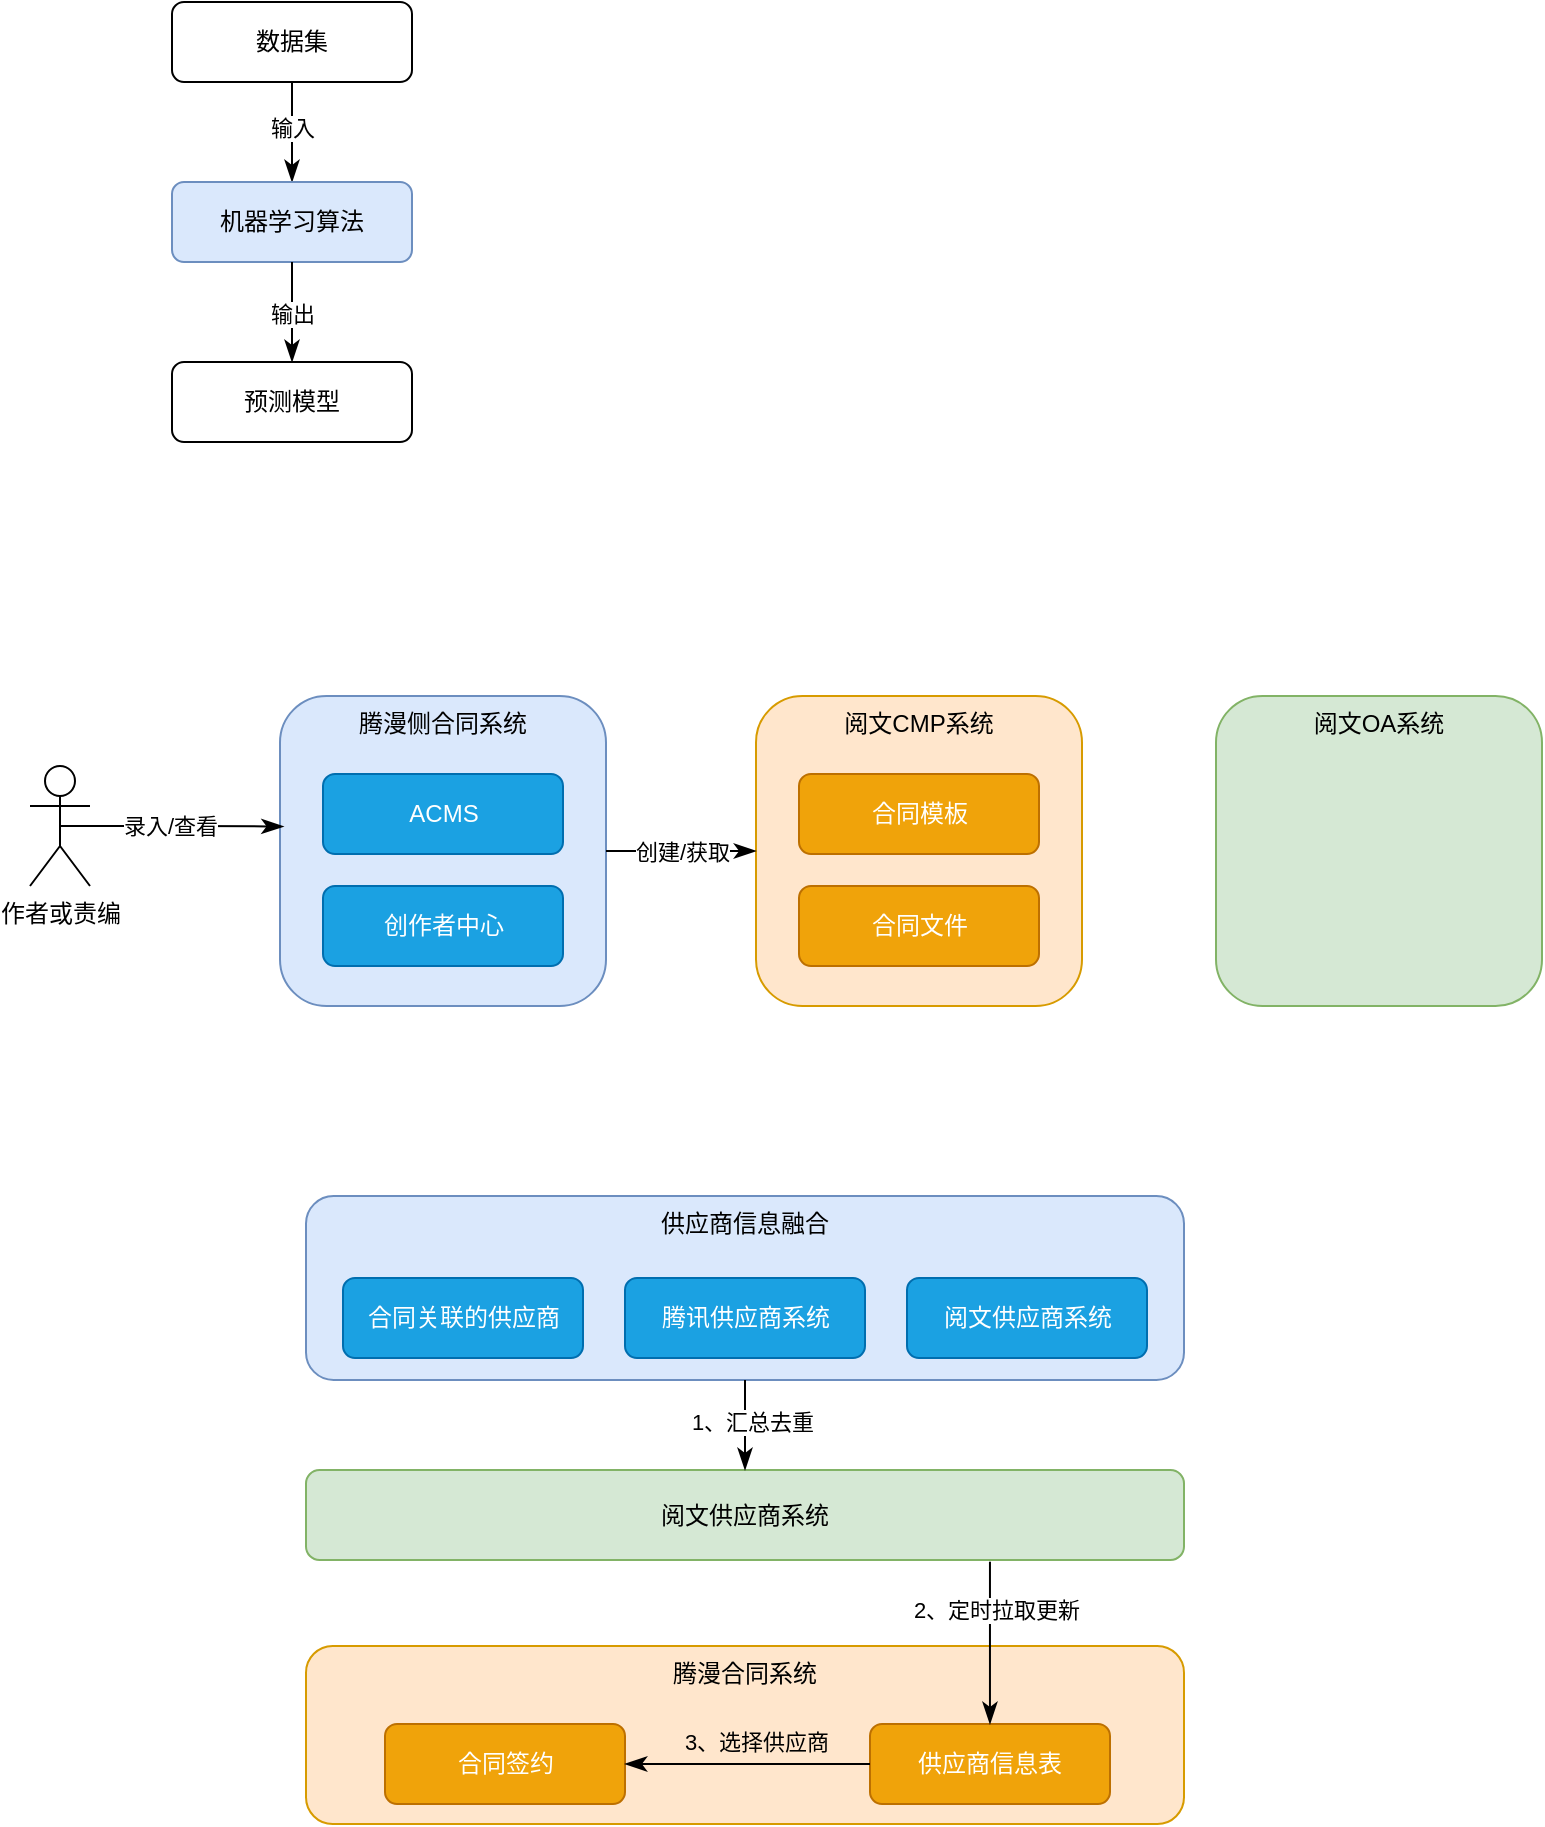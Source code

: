 <mxfile version="24.5.5" type="github">
  <diagram id="C5RBs43oDa-KdzZeNtuy" name="Page-1">
    <mxGraphModel dx="955" dy="585" grid="0" gridSize="10" guides="1" tooltips="1" connect="1" arrows="1" fold="1" page="1" pageScale="1" pageWidth="827" pageHeight="1169" math="0" shadow="0">
      <root>
        <mxCell id="WIyWlLk6GJQsqaUBKTNV-0" />
        <mxCell id="WIyWlLk6GJQsqaUBKTNV-1" parent="WIyWlLk6GJQsqaUBKTNV-0" />
        <mxCell id="WIyWlLk6GJQsqaUBKTNV-3" value="数据集" style="rounded=1;whiteSpace=wrap;html=1;fontSize=12;glass=0;strokeWidth=1;shadow=0;" parent="WIyWlLk6GJQsqaUBKTNV-1" vertex="1">
          <mxGeometry x="106" y="87" width="120" height="40" as="geometry" />
        </mxCell>
        <mxCell id="WIyWlLk6GJQsqaUBKTNV-4" value="" style="rounded=0;html=1;jettySize=auto;orthogonalLoop=1;fontSize=11;endArrow=classicThin;endFill=1;endSize=8;strokeWidth=1;shadow=0;labelBackgroundColor=none;edgeStyle=orthogonalEdgeStyle;" parent="WIyWlLk6GJQsqaUBKTNV-1" source="WIyWlLk6GJQsqaUBKTNV-3" target="WIyWlLk6GJQsqaUBKTNV-7" edge="1">
          <mxGeometry y="20" relative="1" as="geometry">
            <mxPoint as="offset" />
            <mxPoint x="166" y="257" as="sourcePoint" />
            <mxPoint x="166" y="297" as="targetPoint" />
          </mxGeometry>
        </mxCell>
        <mxCell id="TxFpc_tfoDtrlaJugC5k-0" value="输入" style="edgeLabel;html=1;align=center;verticalAlign=middle;resizable=0;points=[];" parent="WIyWlLk6GJQsqaUBKTNV-4" vertex="1" connectable="0">
          <mxGeometry x="-0.08" relative="1" as="geometry">
            <mxPoint as="offset" />
          </mxGeometry>
        </mxCell>
        <mxCell id="WIyWlLk6GJQsqaUBKTNV-7" value="机器学习算法" style="rounded=1;whiteSpace=wrap;html=1;fontSize=12;glass=0;strokeWidth=1;shadow=0;fillColor=#dae8fc;strokeColor=#6c8ebf;" parent="WIyWlLk6GJQsqaUBKTNV-1" vertex="1">
          <mxGeometry x="106" y="177" width="120" height="40" as="geometry" />
        </mxCell>
        <mxCell id="WIyWlLk6GJQsqaUBKTNV-8" value="" style="rounded=0;html=1;jettySize=auto;orthogonalLoop=1;fontSize=11;endArrow=classicThin;endFill=1;endSize=8;strokeWidth=1;shadow=0;labelBackgroundColor=none;edgeStyle=orthogonalEdgeStyle;exitX=0.5;exitY=1;exitDx=0;exitDy=0;" parent="WIyWlLk6GJQsqaUBKTNV-1" source="WIyWlLk6GJQsqaUBKTNV-7" target="WIyWlLk6GJQsqaUBKTNV-11" edge="1">
          <mxGeometry x="0.333" y="20" relative="1" as="geometry">
            <mxPoint as="offset" />
            <mxPoint x="166" y="377" as="sourcePoint" />
          </mxGeometry>
        </mxCell>
        <mxCell id="TxFpc_tfoDtrlaJugC5k-1" value="输出" style="edgeLabel;html=1;align=center;verticalAlign=middle;resizable=0;points=[];" parent="WIyWlLk6GJQsqaUBKTNV-8" vertex="1" connectable="0">
          <mxGeometry x="0.04" relative="1" as="geometry">
            <mxPoint as="offset" />
          </mxGeometry>
        </mxCell>
        <mxCell id="WIyWlLk6GJQsqaUBKTNV-11" value="预测模型" style="rounded=1;whiteSpace=wrap;html=1;fontSize=12;glass=0;strokeWidth=1;shadow=0;" parent="WIyWlLk6GJQsqaUBKTNV-1" vertex="1">
          <mxGeometry x="106" y="267" width="120" height="40" as="geometry" />
        </mxCell>
        <mxCell id="ap6VfoDF7J_F354rEtOE-1" value="作者或责编" style="shape=umlActor;verticalLabelPosition=bottom;verticalAlign=top;html=1;outlineConnect=0;" parent="WIyWlLk6GJQsqaUBKTNV-1" vertex="1">
          <mxGeometry x="35" y="469" width="30" height="60" as="geometry" />
        </mxCell>
        <mxCell id="ap6VfoDF7J_F354rEtOE-2" value="腾漫侧合同系统" style="rounded=1;whiteSpace=wrap;html=1;fontSize=12;glass=0;strokeWidth=1;shadow=0;fillColor=#dae8fc;strokeColor=#6c8ebf;verticalAlign=top;" parent="WIyWlLk6GJQsqaUBKTNV-1" vertex="1">
          <mxGeometry x="160" y="434" width="163" height="155" as="geometry" />
        </mxCell>
        <mxCell id="ap6VfoDF7J_F354rEtOE-3" value="ACMS" style="rounded=1;whiteSpace=wrap;html=1;fontSize=12;glass=0;strokeWidth=1;shadow=0;fillColor=#1ba1e2;strokeColor=#006EAF;fontColor=#ffffff;" parent="WIyWlLk6GJQsqaUBKTNV-1" vertex="1">
          <mxGeometry x="181.5" y="473" width="120" height="40" as="geometry" />
        </mxCell>
        <mxCell id="ap6VfoDF7J_F354rEtOE-4" value="创作者中心" style="rounded=1;whiteSpace=wrap;html=1;fontSize=12;glass=0;strokeWidth=1;shadow=0;fillColor=#1ba1e2;strokeColor=#006EAF;fontColor=#ffffff;" parent="WIyWlLk6GJQsqaUBKTNV-1" vertex="1">
          <mxGeometry x="181.5" y="529" width="120" height="40" as="geometry" />
        </mxCell>
        <mxCell id="ap6VfoDF7J_F354rEtOE-5" value="" style="rounded=0;html=1;jettySize=auto;orthogonalLoop=1;fontSize=11;endArrow=classicThin;endFill=1;endSize=8;strokeWidth=1;shadow=0;labelBackgroundColor=none;edgeStyle=orthogonalEdgeStyle;exitX=0.5;exitY=0.5;exitDx=0;exitDy=0;exitPerimeter=0;entryX=0.011;entryY=0.421;entryDx=0;entryDy=0;entryPerimeter=0;" parent="WIyWlLk6GJQsqaUBKTNV-1" source="ap6VfoDF7J_F354rEtOE-1" target="ap6VfoDF7J_F354rEtOE-2" edge="1">
          <mxGeometry y="20" relative="1" as="geometry">
            <mxPoint as="offset" />
            <mxPoint x="61" y="510" as="sourcePoint" />
            <mxPoint x="137" y="474" as="targetPoint" />
          </mxGeometry>
        </mxCell>
        <mxCell id="ap6VfoDF7J_F354rEtOE-6" value="录入/查看" style="edgeLabel;html=1;align=center;verticalAlign=middle;resizable=0;points=[];" parent="ap6VfoDF7J_F354rEtOE-5" vertex="1" connectable="0">
          <mxGeometry x="-0.08" relative="1" as="geometry">
            <mxPoint x="3" as="offset" />
          </mxGeometry>
        </mxCell>
        <mxCell id="ap6VfoDF7J_F354rEtOE-9" value="阅文CMP系统" style="rounded=1;whiteSpace=wrap;html=1;fontSize=12;glass=0;strokeWidth=1;shadow=0;fillColor=#ffe6cc;strokeColor=#d79b00;verticalAlign=top;" parent="WIyWlLk6GJQsqaUBKTNV-1" vertex="1">
          <mxGeometry x="398" y="434" width="163" height="155" as="geometry" />
        </mxCell>
        <mxCell id="ap6VfoDF7J_F354rEtOE-10" value="" style="rounded=0;html=1;jettySize=auto;orthogonalLoop=1;fontSize=11;endArrow=classicThin;endFill=1;endSize=8;strokeWidth=1;shadow=0;labelBackgroundColor=none;edgeStyle=orthogonalEdgeStyle;" parent="WIyWlLk6GJQsqaUBKTNV-1" source="ap6VfoDF7J_F354rEtOE-2" target="ap6VfoDF7J_F354rEtOE-9" edge="1">
          <mxGeometry y="20" relative="1" as="geometry">
            <mxPoint as="offset" />
            <mxPoint x="77" y="509" as="sourcePoint" />
            <mxPoint x="172" y="509" as="targetPoint" />
          </mxGeometry>
        </mxCell>
        <mxCell id="ap6VfoDF7J_F354rEtOE-11" value="创建/获取" style="edgeLabel;html=1;align=center;verticalAlign=middle;resizable=0;points=[];" parent="ap6VfoDF7J_F354rEtOE-10" vertex="1" connectable="0">
          <mxGeometry x="-0.08" relative="1" as="geometry">
            <mxPoint x="3" as="offset" />
          </mxGeometry>
        </mxCell>
        <mxCell id="ap6VfoDF7J_F354rEtOE-12" value="合同模板" style="rounded=1;whiteSpace=wrap;html=1;fontSize=12;glass=0;strokeWidth=1;shadow=0;fillColor=#f0a30a;strokeColor=#BD7000;fontColor=#FFFFFF;" parent="WIyWlLk6GJQsqaUBKTNV-1" vertex="1">
          <mxGeometry x="419.5" y="473" width="120" height="40" as="geometry" />
        </mxCell>
        <mxCell id="ap6VfoDF7J_F354rEtOE-13" value="合同文件" style="rounded=1;whiteSpace=wrap;html=1;fontSize=12;glass=0;strokeWidth=1;shadow=0;fillColor=#f0a30a;strokeColor=#BD7000;fontColor=#FFFFFF;" parent="WIyWlLk6GJQsqaUBKTNV-1" vertex="1">
          <mxGeometry x="419.5" y="529" width="120" height="40" as="geometry" />
        </mxCell>
        <mxCell id="ap6VfoDF7J_F354rEtOE-14" value="阅文OA系统" style="rounded=1;whiteSpace=wrap;html=1;fontSize=12;glass=0;strokeWidth=1;shadow=0;fillColor=#d5e8d4;strokeColor=#82b366;verticalAlign=top;" parent="WIyWlLk6GJQsqaUBKTNV-1" vertex="1">
          <mxGeometry x="628" y="434" width="163" height="155" as="geometry" />
        </mxCell>
        <mxCell id="ap6VfoDF7J_F354rEtOE-15" value="供应商信息融合" style="rounded=1;whiteSpace=wrap;html=1;fontSize=12;glass=0;strokeWidth=1;shadow=0;fillColor=#dae8fc;strokeColor=#6c8ebf;verticalAlign=top;" parent="WIyWlLk6GJQsqaUBKTNV-1" vertex="1">
          <mxGeometry x="173" y="684" width="439" height="92" as="geometry" />
        </mxCell>
        <mxCell id="ap6VfoDF7J_F354rEtOE-16" value="合同关联的供应商" style="rounded=1;whiteSpace=wrap;html=1;fontSize=12;glass=0;strokeWidth=1;shadow=0;fillColor=#1ba1e2;strokeColor=#006EAF;fontColor=#ffffff;" parent="WIyWlLk6GJQsqaUBKTNV-1" vertex="1">
          <mxGeometry x="191.5" y="725" width="120" height="40" as="geometry" />
        </mxCell>
        <mxCell id="ap6VfoDF7J_F354rEtOE-17" value="腾讯供应商系统" style="rounded=1;whiteSpace=wrap;html=1;fontSize=12;glass=0;strokeWidth=1;shadow=0;fillColor=#1ba1e2;strokeColor=#006EAF;fontColor=#ffffff;" parent="WIyWlLk6GJQsqaUBKTNV-1" vertex="1">
          <mxGeometry x="332.5" y="725" width="120" height="40" as="geometry" />
        </mxCell>
        <mxCell id="ap6VfoDF7J_F354rEtOE-18" value="阅文供应商系统" style="rounded=1;whiteSpace=wrap;html=1;fontSize=12;glass=0;strokeWidth=1;shadow=0;fillColor=#1ba1e2;strokeColor=#006EAF;fontColor=#ffffff;" parent="WIyWlLk6GJQsqaUBKTNV-1" vertex="1">
          <mxGeometry x="473.5" y="725" width="120" height="40" as="geometry" />
        </mxCell>
        <mxCell id="ap6VfoDF7J_F354rEtOE-20" value="阅文供应商系统" style="rounded=1;whiteSpace=wrap;html=1;fontSize=12;glass=0;strokeWidth=1;shadow=0;fillColor=#d5e8d4;strokeColor=#82b366;verticalAlign=middle;" parent="WIyWlLk6GJQsqaUBKTNV-1" vertex="1">
          <mxGeometry x="173" y="821" width="439" height="45" as="geometry" />
        </mxCell>
        <mxCell id="ap6VfoDF7J_F354rEtOE-21" value="" style="rounded=0;html=1;jettySize=auto;orthogonalLoop=1;fontSize=11;endArrow=classicThin;endFill=1;endSize=8;strokeWidth=1;shadow=0;labelBackgroundColor=none;edgeStyle=orthogonalEdgeStyle;exitX=0.5;exitY=1;exitDx=0;exitDy=0;" parent="WIyWlLk6GJQsqaUBKTNV-1" source="ap6VfoDF7J_F354rEtOE-15" target="ap6VfoDF7J_F354rEtOE-20" edge="1">
          <mxGeometry y="20" relative="1" as="geometry">
            <mxPoint as="offset" />
            <mxPoint x="60" y="509" as="sourcePoint" />
            <mxPoint x="172" y="509" as="targetPoint" />
          </mxGeometry>
        </mxCell>
        <mxCell id="ap6VfoDF7J_F354rEtOE-22" value="1、汇总去重" style="edgeLabel;html=1;align=center;verticalAlign=middle;resizable=0;points=[];" parent="ap6VfoDF7J_F354rEtOE-21" vertex="1" connectable="0">
          <mxGeometry x="-0.08" relative="1" as="geometry">
            <mxPoint x="3" as="offset" />
          </mxGeometry>
        </mxCell>
        <mxCell id="ap6VfoDF7J_F354rEtOE-23" value="腾漫合同系统" style="rounded=1;whiteSpace=wrap;html=1;fontSize=12;glass=0;strokeWidth=1;shadow=0;fillColor=#ffe6cc;strokeColor=#d79b00;verticalAlign=top;" parent="WIyWlLk6GJQsqaUBKTNV-1" vertex="1">
          <mxGeometry x="173" y="909" width="439" height="89" as="geometry" />
        </mxCell>
        <mxCell id="ap6VfoDF7J_F354rEtOE-24" value="供应商信息表" style="rounded=1;whiteSpace=wrap;html=1;fontSize=12;glass=0;strokeWidth=1;shadow=0;fillColor=#f0a30a;strokeColor=#BD7000;fontColor=#FFFFFF;" parent="WIyWlLk6GJQsqaUBKTNV-1" vertex="1">
          <mxGeometry x="455" y="948" width="120" height="40" as="geometry" />
        </mxCell>
        <mxCell id="ap6VfoDF7J_F354rEtOE-25" value="" style="rounded=0;html=1;jettySize=auto;orthogonalLoop=1;fontSize=11;endArrow=classicThin;endFill=1;endSize=8;strokeWidth=1;shadow=0;labelBackgroundColor=none;edgeStyle=orthogonalEdgeStyle;exitX=0.779;exitY=1.019;exitDx=0;exitDy=0;exitPerimeter=0;" parent="WIyWlLk6GJQsqaUBKTNV-1" source="ap6VfoDF7J_F354rEtOE-20" target="ap6VfoDF7J_F354rEtOE-24" edge="1">
          <mxGeometry y="20" relative="1" as="geometry">
            <mxPoint as="offset" />
            <mxPoint x="563" y="771" as="sourcePoint" />
            <mxPoint x="403" y="831" as="targetPoint" />
          </mxGeometry>
        </mxCell>
        <mxCell id="ap6VfoDF7J_F354rEtOE-26" value="2、定时拉取更新" style="edgeLabel;html=1;align=center;verticalAlign=middle;resizable=0;points=[];" parent="ap6VfoDF7J_F354rEtOE-25" vertex="1" connectable="0">
          <mxGeometry x="-0.08" relative="1" as="geometry">
            <mxPoint x="3" y="-14" as="offset" />
          </mxGeometry>
        </mxCell>
        <mxCell id="ap6VfoDF7J_F354rEtOE-27" value="合同签约" style="rounded=1;whiteSpace=wrap;html=1;fontSize=12;glass=0;strokeWidth=1;shadow=0;fillColor=#f0a30a;strokeColor=#BD7000;fontColor=#FFFFFF;" parent="WIyWlLk6GJQsqaUBKTNV-1" vertex="1">
          <mxGeometry x="212.5" y="948" width="120" height="40" as="geometry" />
        </mxCell>
        <mxCell id="ap6VfoDF7J_F354rEtOE-28" value="" style="rounded=0;html=1;jettySize=auto;orthogonalLoop=1;fontSize=11;endArrow=classicThin;endFill=1;endSize=8;strokeWidth=1;shadow=0;labelBackgroundColor=none;edgeStyle=orthogonalEdgeStyle;" parent="WIyWlLk6GJQsqaUBKTNV-1" source="ap6VfoDF7J_F354rEtOE-24" target="ap6VfoDF7J_F354rEtOE-27" edge="1">
          <mxGeometry y="20" relative="1" as="geometry">
            <mxPoint as="offset" />
            <mxPoint x="525" y="905" as="sourcePoint" />
            <mxPoint x="525" y="1008" as="targetPoint" />
          </mxGeometry>
        </mxCell>
        <mxCell id="ap6VfoDF7J_F354rEtOE-29" value="3、选择供应商" style="edgeLabel;html=1;align=center;verticalAlign=middle;resizable=0;points=[];labelBackgroundColor=none;" parent="ap6VfoDF7J_F354rEtOE-28" vertex="1" connectable="0">
          <mxGeometry x="-0.08" relative="1" as="geometry">
            <mxPoint x="-1" y="-11" as="offset" />
          </mxGeometry>
        </mxCell>
      </root>
    </mxGraphModel>
  </diagram>
</mxfile>
